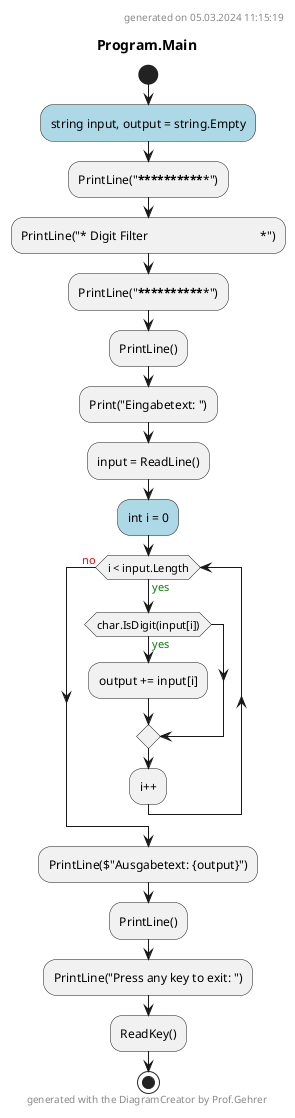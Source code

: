 @startuml Program.Main
header
generated on 05.03.2024 11:15:19
end header
title Program.Main
start
#LightBlue:string input, output = string.Empty;
:PrintLine("***************************************************");
:PrintLine("* Digit Filter                                    *");
:PrintLine("***************************************************");
:PrintLine();
:Print("Eingabetext: ");
:input = ReadLine();
#LightBlue:int i = 0;
while (i < input.Length) is (<color:green>yes)
    if (char.IsDigit(input[i])) then (<color:green>yes)
        :output += input[i];
    endif
:i++;
endwhile (<color:red>no)
:PrintLine($"Ausgabetext: {output}");
:PrintLine();
:PrintLine("Press any key to exit: ");
:ReadKey();
footer
generated with the DiagramCreator by Prof.Gehrer
end footer
stop
@enduml
